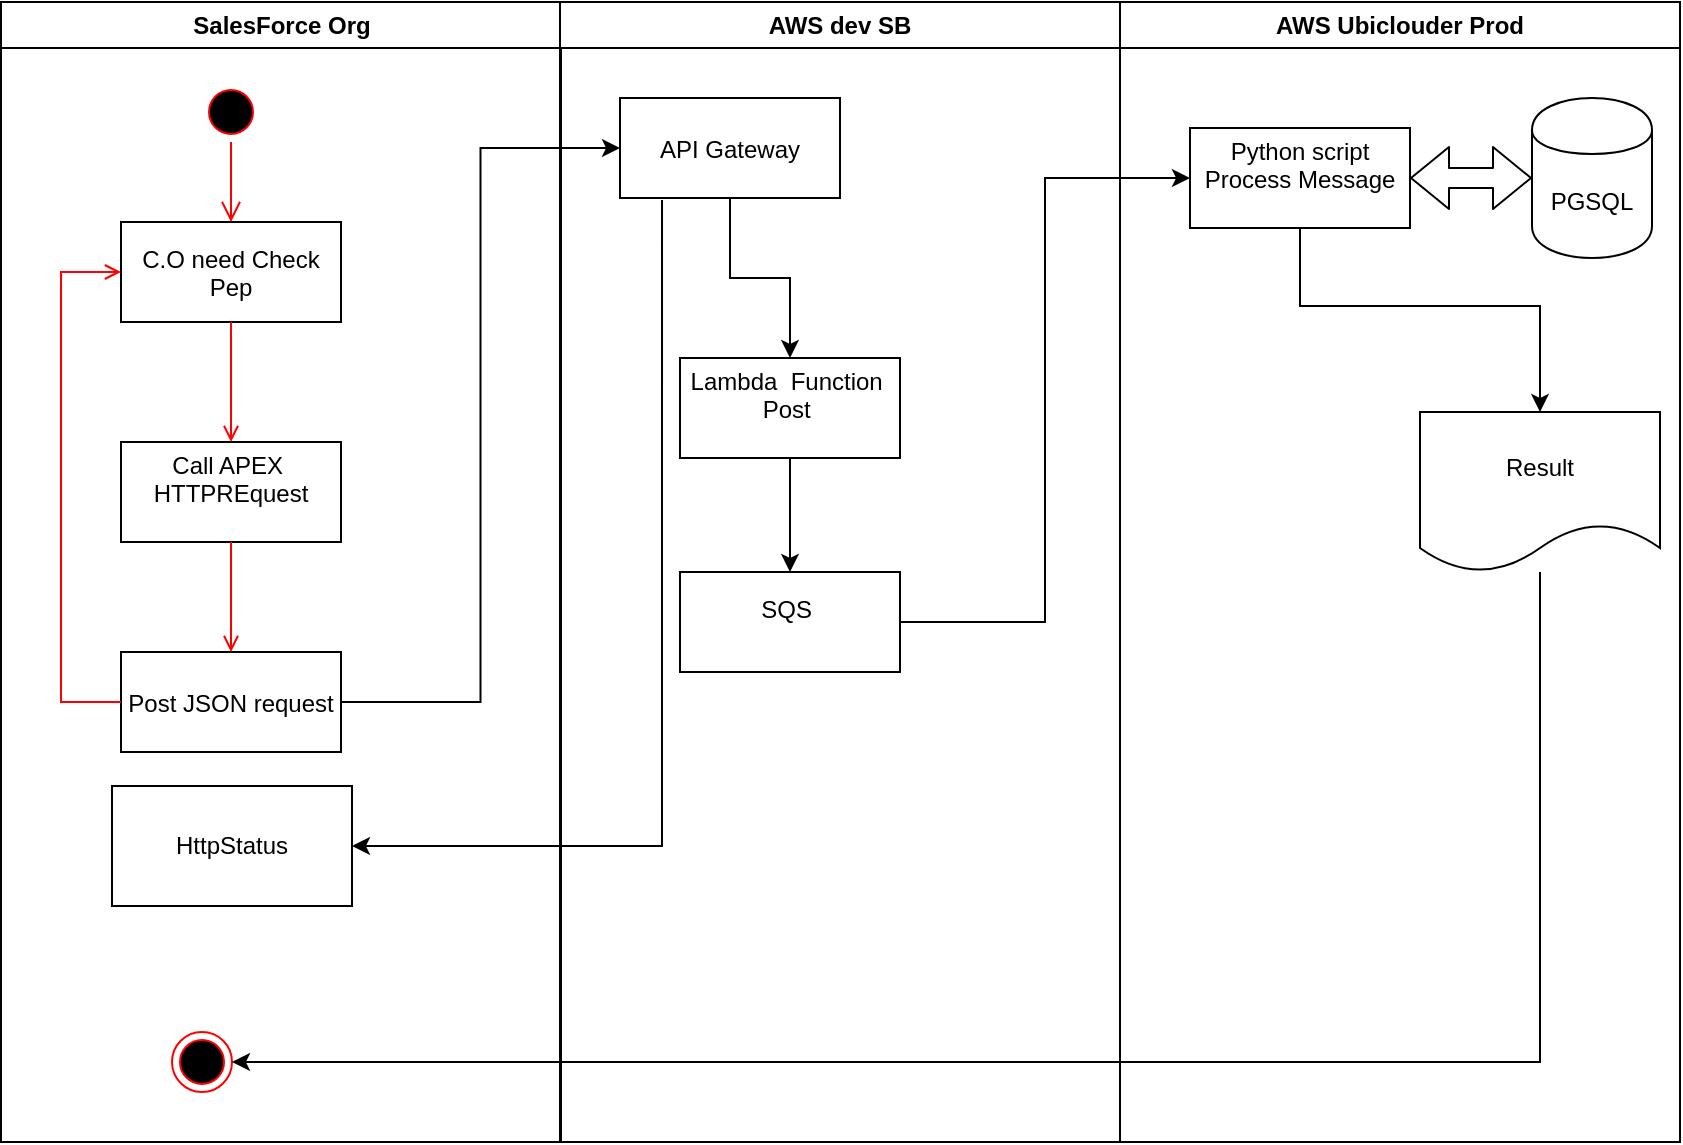 <mxfile version="10.7.5" type="github"><diagram name="Page-1" id="e7e014a7-5840-1c2e-5031-d8a46d1fe8dd"><mxGraphModel dx="1394" dy="764" grid="1" gridSize="10" guides="1" tooltips="1" connect="1" arrows="1" fold="1" page="1" pageScale="1" pageWidth="1169" pageHeight="826" background="#ffffff" math="0" shadow="0"><root><mxCell id="0"/><mxCell id="1" parent="0"/><mxCell id="2" value="SalesForce Org" style="swimlane;whiteSpace=wrap" parent="1" vertex="1"><mxGeometry x="164.5" y="128" width="280" height="570" as="geometry"/></mxCell><mxCell id="5" value="" style="ellipse;shape=startState;fillColor=#000000;strokeColor=#ff0000;" parent="2" vertex="1"><mxGeometry x="100" y="40" width="30" height="30" as="geometry"/></mxCell><mxCell id="6" value="" style="edgeStyle=elbowEdgeStyle;elbow=horizontal;verticalAlign=bottom;endArrow=open;endSize=8;strokeColor=#FF0000;endFill=1;rounded=0" parent="2" source="5" target="7" edge="1"><mxGeometry x="100" y="40" as="geometry"><mxPoint x="115" y="110" as="targetPoint"/></mxGeometry></mxCell><mxCell id="7" value="C.O need Check &#10;Pep" style="" parent="2" vertex="1"><mxGeometry x="60" y="110" width="110" height="50" as="geometry"/></mxCell><mxCell id="8" value="Call APEX &#10;HTTPREquest&#10;" style="" parent="2" vertex="1"><mxGeometry x="60" y="220" width="110" height="50" as="geometry"/></mxCell><mxCell id="9" value="" style="endArrow=open;strokeColor=#FF0000;endFill=1;rounded=0" parent="2" source="7" target="8" edge="1"><mxGeometry relative="1" as="geometry"/></mxCell><mxCell id="10" value="Post JSON request" style="" parent="2" vertex="1"><mxGeometry x="60" y="325" width="110" height="50" as="geometry"/></mxCell><mxCell id="11" value="" style="endArrow=open;strokeColor=#FF0000;endFill=1;rounded=0" parent="2" source="8" target="10" edge="1"><mxGeometry relative="1" as="geometry"/></mxCell><mxCell id="12" value="" style="edgeStyle=elbowEdgeStyle;elbow=horizontal;strokeColor=#FF0000;endArrow=open;endFill=1;rounded=0" parent="2" source="10" target="7" edge="1"><mxGeometry width="100" height="100" relative="1" as="geometry"><mxPoint x="160" y="290" as="sourcePoint"/><mxPoint x="260" y="190" as="targetPoint"/><Array as="points"><mxPoint x="30" y="250"/></Array></mxGeometry></mxCell><mxCell id="Oiz_GPdr4uTpUJaMUBIm-48" value="HttpStatus" style="rounded=0;whiteSpace=wrap;html=1;" vertex="1" parent="2"><mxGeometry x="55.5" y="392" width="120" height="60" as="geometry"/></mxCell><mxCell id="38" value="" style="ellipse;shape=endState;fillColor=#000000;strokeColor=#ff0000" parent="2" vertex="1"><mxGeometry x="85.5" y="515" width="30" height="30" as="geometry"/></mxCell><mxCell id="3" value="AWS dev SB" style="swimlane;whiteSpace=wrap" parent="1" vertex="1"><mxGeometry x="444" y="128" width="280" height="570" as="geometry"/></mxCell><mxCell id="Oiz_GPdr4uTpUJaMUBIm-43" value="" style="edgeStyle=orthogonalEdgeStyle;rounded=0;orthogonalLoop=1;jettySize=auto;html=1;entryX=0.5;entryY=0;entryDx=0;entryDy=0;exitX=0.5;exitY=1;exitDx=0;exitDy=0;" edge="1" parent="3" source="18" target="16"><mxGeometry relative="1" as="geometry"/></mxCell><mxCell id="16" value="Lambda  Function &#10;Post &#10;" style="" parent="3" vertex="1"><mxGeometry x="60" y="178" width="110" height="50" as="geometry"/></mxCell><mxCell id="18" value="API Gateway" style="" parent="3" vertex="1"><mxGeometry x="30" y="48" width="110" height="50" as="geometry"/></mxCell><mxCell id="Oiz_GPdr4uTpUJaMUBIm-42" value="SQS &#10;" style="" vertex="1" parent="3"><mxGeometry x="60" y="285" width="110" height="50" as="geometry"/></mxCell><mxCell id="Oiz_GPdr4uTpUJaMUBIm-45" value="" style="endArrow=classic;html=1;entryX=0.5;entryY=0;entryDx=0;entryDy=0;exitX=0.5;exitY=1;exitDx=0;exitDy=0;" edge="1" parent="3" source="16" target="Oiz_GPdr4uTpUJaMUBIm-42"><mxGeometry width="50" height="50" relative="1" as="geometry"><mxPoint x="-284" y="642" as="sourcePoint"/><mxPoint x="-234" y="592" as="targetPoint"/></mxGeometry></mxCell><mxCell id="4" value="AWS Ubiclouder Prod" style="swimlane;whiteSpace=wrap;startSize=23;" parent="1" vertex="1"><mxGeometry x="724" y="128" width="280" height="570" as="geometry"/></mxCell><mxCell id="33" value="Python script&#10;Process Message&#10;" style="" parent="4" vertex="1"><mxGeometry x="35" y="63" width="110" height="50" as="geometry"/></mxCell><mxCell id="Oiz_GPdr4uTpUJaMUBIm-52" value="PGSQL" style="shape=cylinder;whiteSpace=wrap;html=1;boundedLbl=1;backgroundOutline=1;" vertex="1" parent="4"><mxGeometry x="206" y="48" width="60" height="80" as="geometry"/></mxCell><mxCell id="Oiz_GPdr4uTpUJaMUBIm-53" value="" style="shape=flexArrow;endArrow=classic;startArrow=classic;html=1;entryX=0;entryY=0.5;entryDx=0;entryDy=0;exitX=1;exitY=0.5;exitDx=0;exitDy=0;" edge="1" parent="4" source="33" target="Oiz_GPdr4uTpUJaMUBIm-52"><mxGeometry width="50" height="50" relative="1" as="geometry"><mxPoint x="-564" y="722" as="sourcePoint"/><mxPoint x="-514" y="672" as="targetPoint"/></mxGeometry></mxCell><mxCell id="Oiz_GPdr4uTpUJaMUBIm-55" value="Result" style="shape=document;whiteSpace=wrap;html=1;boundedLbl=1;" vertex="1" parent="4"><mxGeometry x="150" y="205" width="120" height="80" as="geometry"/></mxCell><mxCell id="Oiz_GPdr4uTpUJaMUBIm-54" value="" style="endArrow=classic;html=1;exitX=0.5;exitY=1;exitDx=0;exitDy=0;entryX=0.5;entryY=0;entryDx=0;entryDy=0;rounded=0;" edge="1" parent="4" source="33" target="Oiz_GPdr4uTpUJaMUBIm-55"><mxGeometry width="50" height="50" relative="1" as="geometry"><mxPoint x="-564" y="722" as="sourcePoint"/><mxPoint x="-514" y="672" as="targetPoint"/><Array as="points"><mxPoint x="90" y="152"/><mxPoint x="210" y="152"/></Array></mxGeometry></mxCell><mxCell id="Oiz_GPdr4uTpUJaMUBIm-46" value="" style="edgeStyle=orthogonalEdgeStyle;rounded=0;orthogonalLoop=1;jettySize=auto;html=1;entryX=0;entryY=0.5;entryDx=0;entryDy=0;exitX=1;exitY=0.5;exitDx=0;exitDy=0;" edge="1" parent="1" source="10" target="18"><mxGeometry relative="1" as="geometry"><mxPoint x="531" y="362" as="sourcePoint"/><mxPoint x="531" y="430" as="targetPoint"/></mxGeometry></mxCell><mxCell id="Oiz_GPdr4uTpUJaMUBIm-47" value="" style="edgeStyle=orthogonalEdgeStyle;rounded=0;orthogonalLoop=1;jettySize=auto;html=1;exitX=0.191;exitY=1.02;exitDx=0;exitDy=0;exitPerimeter=0;entryX=1;entryY=0.5;entryDx=0;entryDy=0;" edge="1" parent="1" source="18" target="Oiz_GPdr4uTpUJaMUBIm-48"><mxGeometry relative="1" as="geometry"><mxPoint x="545" y="228" as="sourcePoint"/><mxPoint x="350" y="630" as="targetPoint"/></mxGeometry></mxCell><mxCell id="Oiz_GPdr4uTpUJaMUBIm-58" value="" style="edgeStyle=orthogonalEdgeStyle;rounded=0;orthogonalLoop=1;jettySize=auto;html=1;entryX=1;entryY=0.5;entryDx=0;entryDy=0;" edge="1" parent="1" source="Oiz_GPdr4uTpUJaMUBIm-55" target="38"><mxGeometry relative="1" as="geometry"><mxPoint x="864" y="505" as="sourcePoint"/><mxPoint x="894" y="585" as="targetPoint"/><Array as="points"><mxPoint x="934" y="658"/></Array></mxGeometry></mxCell><mxCell id="Oiz_GPdr4uTpUJaMUBIm-60" value="" style="edgeStyle=orthogonalEdgeStyle;rounded=0;orthogonalLoop=1;jettySize=auto;html=1;entryX=0;entryY=0.5;entryDx=0;entryDy=0;exitX=1;exitY=0.5;exitDx=0;exitDy=0;" edge="1" parent="1" source="Oiz_GPdr4uTpUJaMUBIm-42" target="33"><mxGeometry relative="1" as="geometry"><mxPoint x="539" y="236" as="sourcePoint"/><mxPoint x="569" y="316" as="targetPoint"/></mxGeometry></mxCell></root></mxGraphModel></diagram></mxfile>